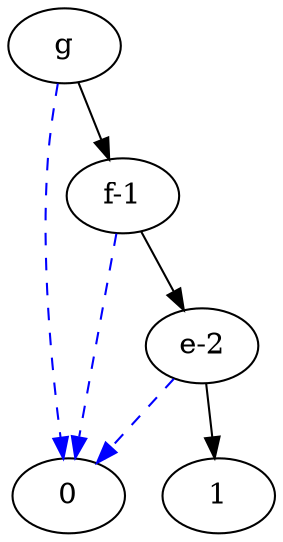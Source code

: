 digraph G {
g;
g -> 0  [color=blue, style=dashed];
g -> "f-1";
"f-1";
"f-1" -> 0  [color=blue, style=dashed];
"f-1" -> "e-2";
"e-2";
"e-2" -> 0  [color=blue, style=dashed];
"e-2" -> 1;
1;
0;
}
